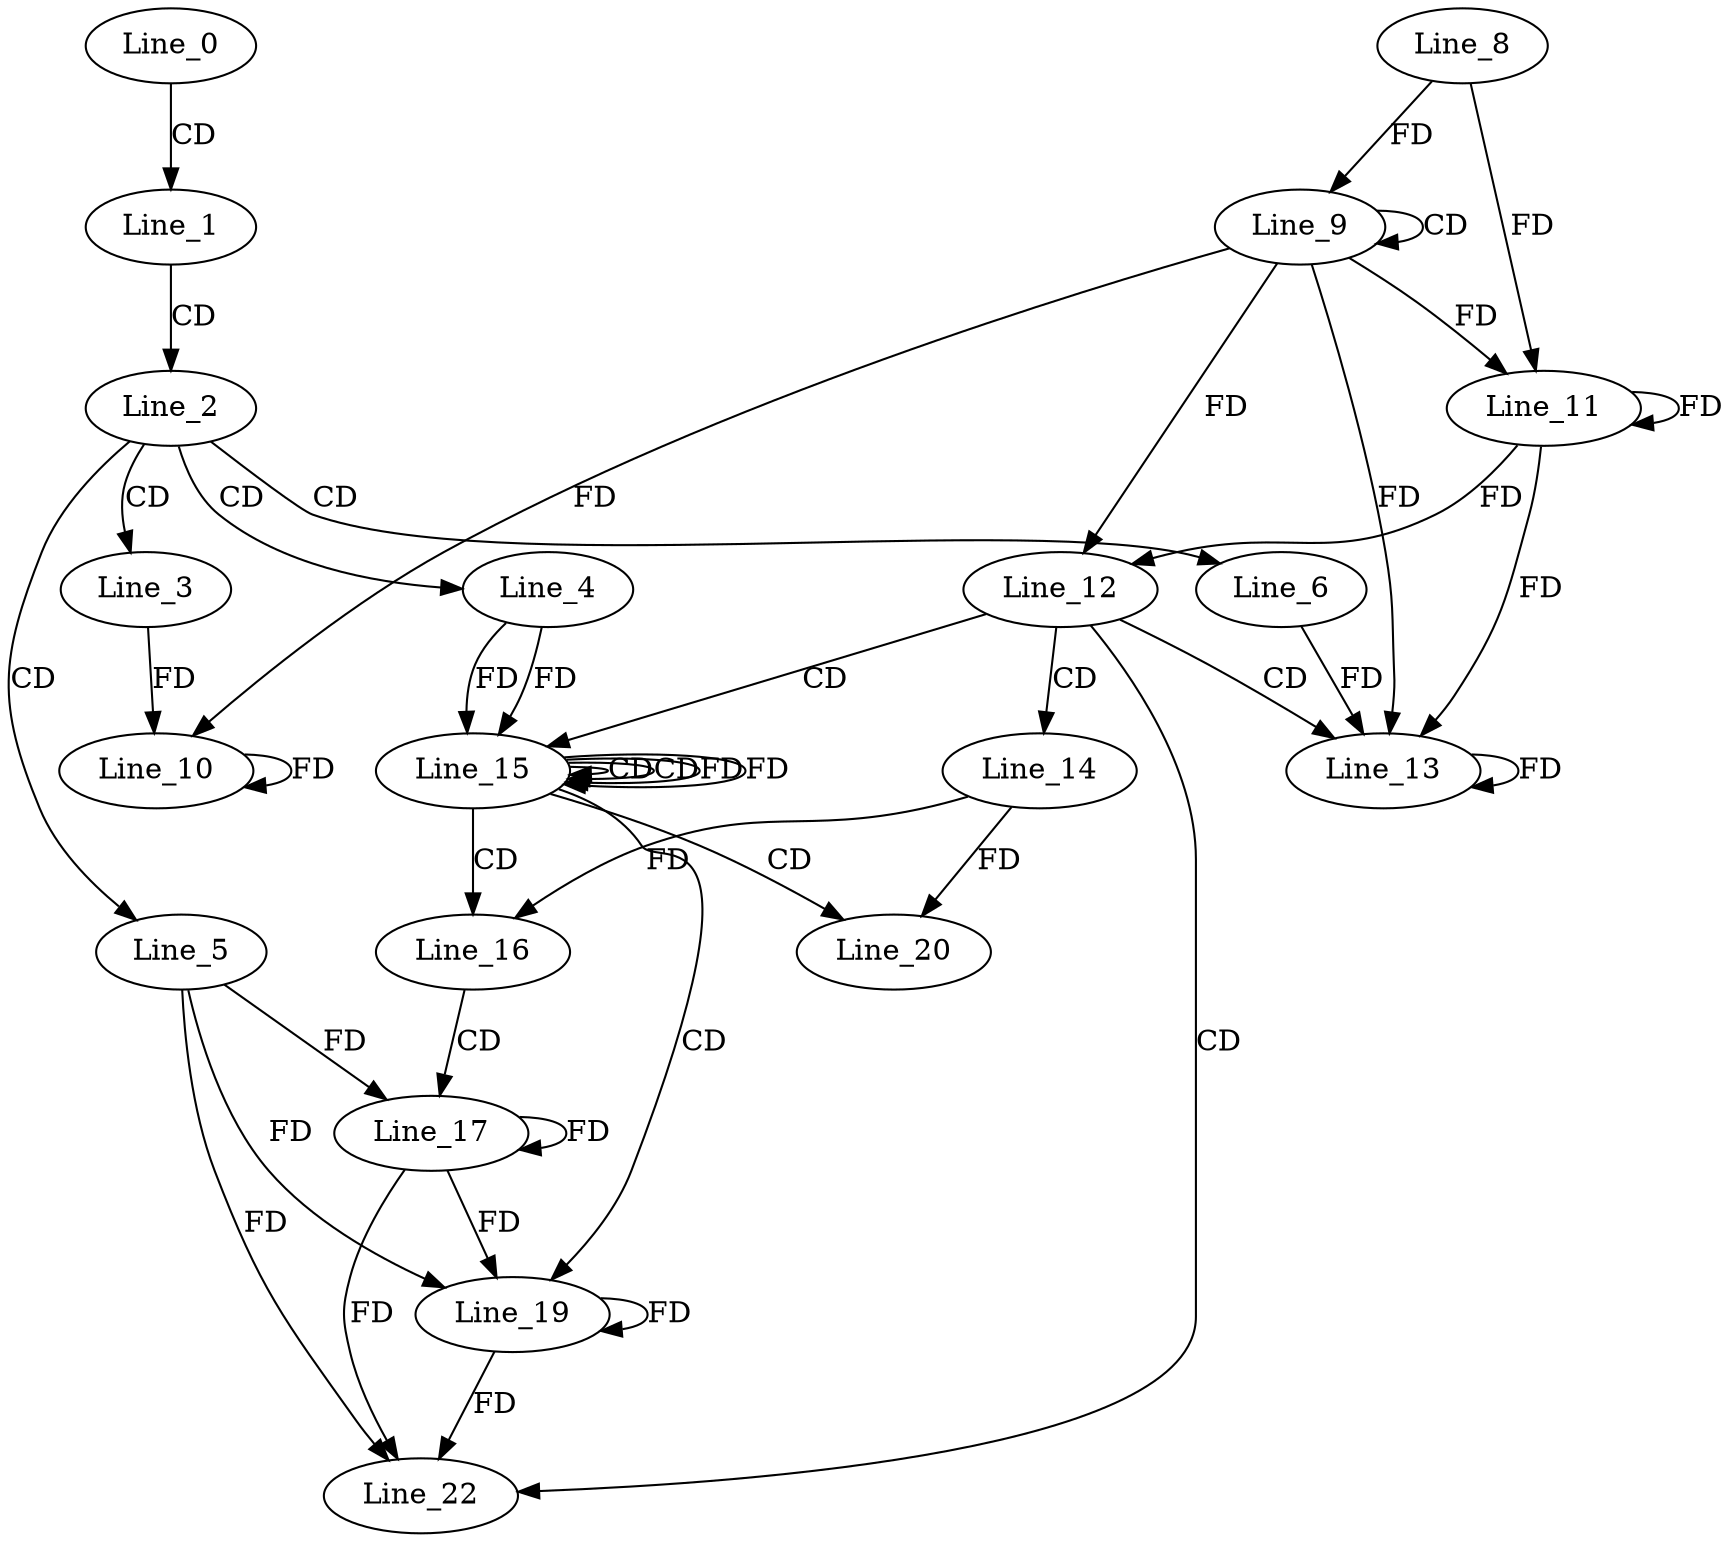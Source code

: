 digraph G {
  Line_0;
  Line_1;
  Line_2;
  Line_3;
  Line_4;
  Line_5;
  Line_6;
  Line_9;
  Line_9;
  Line_8;
  Line_10;
  Line_10;
  Line_11;
  Line_11;
  Line_12;
  Line_13;
  Line_13;
  Line_14;
  Line_15;
  Line_15;
  Line_15;
  Line_16;
  Line_17;
  Line_19;
  Line_20;
  Line_22;
  Line_0 -> Line_1 [ label="CD" ];
  Line_1 -> Line_2 [ label="CD" ];
  Line_2 -> Line_3 [ label="CD" ];
  Line_2 -> Line_4 [ label="CD" ];
  Line_2 -> Line_5 [ label="CD" ];
  Line_2 -> Line_6 [ label="CD" ];
  Line_9 -> Line_9 [ label="CD" ];
  Line_8 -> Line_9 [ label="FD" ];
  Line_3 -> Line_10 [ label="FD" ];
  Line_10 -> Line_10 [ label="FD" ];
  Line_9 -> Line_10 [ label="FD" ];
  Line_9 -> Line_11 [ label="FD" ];
  Line_11 -> Line_11 [ label="FD" ];
  Line_8 -> Line_11 [ label="FD" ];
  Line_9 -> Line_12 [ label="FD" ];
  Line_11 -> Line_12 [ label="FD" ];
  Line_12 -> Line_13 [ label="CD" ];
  Line_6 -> Line_13 [ label="FD" ];
  Line_13 -> Line_13 [ label="FD" ];
  Line_9 -> Line_13 [ label="FD" ];
  Line_11 -> Line_13 [ label="FD" ];
  Line_12 -> Line_14 [ label="CD" ];
  Line_12 -> Line_15 [ label="CD" ];
  Line_15 -> Line_15 [ label="CD" ];
  Line_4 -> Line_15 [ label="FD" ];
  Line_15 -> Line_15 [ label="CD" ];
  Line_15 -> Line_15 [ label="FD" ];
  Line_4 -> Line_15 [ label="FD" ];
  Line_15 -> Line_16 [ label="CD" ];
  Line_14 -> Line_16 [ label="FD" ];
  Line_16 -> Line_17 [ label="CD" ];
  Line_17 -> Line_17 [ label="FD" ];
  Line_5 -> Line_17 [ label="FD" ];
  Line_15 -> Line_19 [ label="CD" ];
  Line_17 -> Line_19 [ label="FD" ];
  Line_19 -> Line_19 [ label="FD" ];
  Line_5 -> Line_19 [ label="FD" ];
  Line_15 -> Line_20 [ label="CD" ];
  Line_14 -> Line_20 [ label="FD" ];
  Line_12 -> Line_22 [ label="CD" ];
  Line_17 -> Line_22 [ label="FD" ];
  Line_19 -> Line_22 [ label="FD" ];
  Line_5 -> Line_22 [ label="FD" ];
  Line_15 -> Line_15 [ label="FD" ];
}
